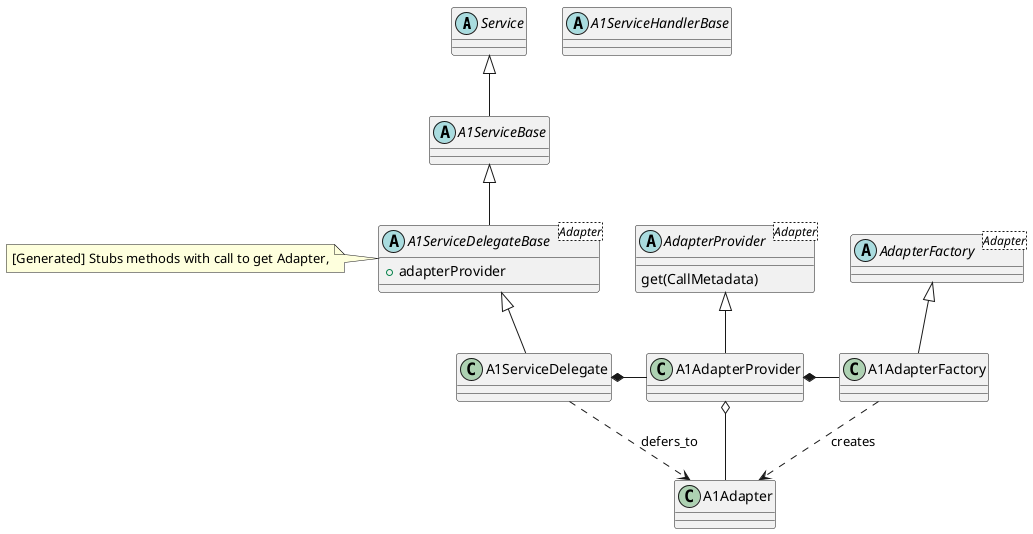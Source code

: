 @startuml
'https://plantuml.com/class-diagram
abstract class Service
abstract class A1ServiceBase extends Service
abstract class A1ServiceHandlerBase
abstract class A1ServiceDelegateBase<Adapter> extends A1ServiceBase {
+ adapterProvider
}
note left of A1ServiceDelegateBase : [Generated] Stubs methods with call to get Adapter,
abstract class AdapterProvider<Adapter>{
  get(CallMetadata)
}
abstract class AdapterFactory<Adapter>
class A1AdapterProvider extends AdapterProvider
class A1AdapterFactory extends AdapterFactory
class A1ServiceDelegate{

}
class A1ServiceDelegate extends A1ServiceDelegateBase
A1ServiceDelegate *- A1AdapterProvider
class A1Adapter
A1AdapterProvider o- A1Adapter
A1ServiceDelegate ..> A1Adapter : defers_to
A1AdapterProvider *- A1AdapterFactory
A1AdapterFactory ..> A1Adapter : creates
@enduml
